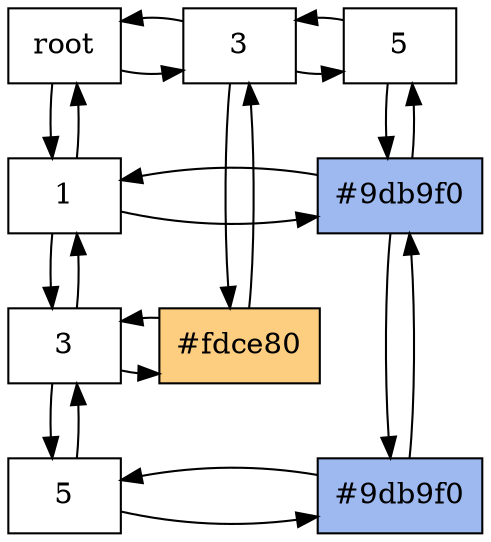  digraph Matrix {
 node[shape = "box"]
 "Nodo0_0"[label = "root", group="0"]                                                                                                                  
 "Nodo0_0"->"Nodo4_0"
 "Nodo0_0"->"Nodo4_0"[dir = back]
 "Nodo0_0"->"Nodo0_2"
 "Nodo0_0"->"Nodo0_2"[dir = back]
 "Nodo4_0"[label = "3", group="4"]                                                                                                                     
 "Nodo4_0"->"Nodo6_0"
 "Nodo4_0"->"Nodo6_0"[dir = back]
 "Nodo4_0"->"Nodo4_4"
 "Nodo4_0"->"Nodo4_4"[dir = back]
 "Nodo6_0"[label = "5", group="6"]                                                                                                                     
 "Nodo6_0"->"Nodo6_2"
 "Nodo6_0"->"Nodo6_2"[dir = back]
 {rank=same;"Nodo0_0";"Nodo4_0";"Nodo6_0"}
 "Nodo0_2"[label = "1", group="0"]                                                                                                                     
 "Nodo0_2"->"Nodo6_2"
 "Nodo0_2"->"Nodo6_2"[dir = back]
 "Nodo0_2"->"Nodo0_4"
 "Nodo0_2"->"Nodo0_4"[dir = back]
 "Nodo6_2"[label = "#9db9f0",  style = filled, fillcolor = "#9db9f0" group="6"]                                                                        
 "Nodo6_2"->"Nodo6_6"
 "Nodo6_2"->"Nodo6_6"[dir = back]
 {rank=same;"Nodo0_2";"Nodo6_2"}
 "Nodo0_4"[label = "3", group="0"]                                                                                                                     
 "Nodo0_4"->"Nodo4_4"
 "Nodo0_4"->"Nodo4_4"[dir = back]
 "Nodo0_4"->"Nodo0_6"
 "Nodo0_4"->"Nodo0_6"[dir = back]
 "Nodo4_4"[label = "#fdce80",  style = filled, fillcolor = "#fdce80" group="4"]                                                                        
 {rank=same;"Nodo0_4";"Nodo4_4"}
 "Nodo0_6"[label = "5", group="0"]                                                                                                                     
 "Nodo0_6"->"Nodo6_6"
 "Nodo0_6"->"Nodo6_6"[dir = back]
 "Nodo6_6"[label = "#9db9f0",  style = filled, fillcolor = "#9db9f0" group="6"]                                                                        
 {rank=same;"Nodo0_6";"Nodo6_6"}
 }
